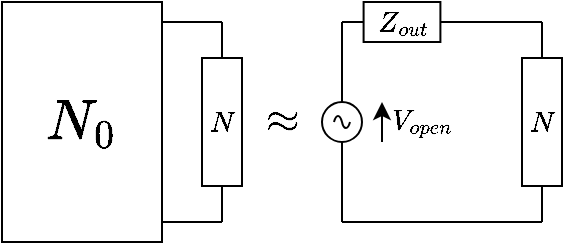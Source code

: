 <mxfile>
    <diagram id="W5Pi-7bP52F-6AvtKg2z" name="ページ1">
        <mxGraphModel dx="555" dy="399" grid="1" gridSize="10" guides="1" tooltips="1" connect="1" arrows="1" fold="1" page="1" pageScale="1" pageWidth="827" pageHeight="1169" math="1" shadow="0">
            <root>
                <mxCell id="0"/>
                <mxCell id="1" parent="0"/>
                <mxCell id="2" value="&lt;font style=&quot;font-size: 24px;&quot;&gt;\(N_0\)&lt;/font&gt;" style="rounded=0;whiteSpace=wrap;html=1;fillColor=none;" parent="1" vertex="1">
                    <mxGeometry width="80" height="120" as="geometry"/>
                </mxCell>
                <mxCell id="3" value="\(N\)" style="pointerEvents=1;verticalLabelPosition=middle;shadow=0;dashed=0;align=center;html=1;verticalAlign=middle;shape=mxgraph.electrical.resistors.resistor_1;rotation=90;labelPosition=center;horizontal=0;fillColor=none;" parent="1" vertex="1">
                    <mxGeometry x="60" y="50" width="100" height="20" as="geometry"/>
                </mxCell>
                <mxCell id="4" value="" style="endArrow=none;html=1;entryX=0;entryY=0.5;entryDx=0;entryDy=0;entryPerimeter=0;" parent="1" target="3" edge="1">
                    <mxGeometry width="50" height="50" relative="1" as="geometry">
                        <mxPoint x="80" y="10" as="sourcePoint"/>
                        <mxPoint x="210" y="40" as="targetPoint"/>
                    </mxGeometry>
                </mxCell>
                <mxCell id="5" value="" style="pointerEvents=1;verticalLabelPosition=bottom;shadow=0;dashed=0;align=center;html=1;verticalAlign=top;shape=mxgraph.electrical.signal_sources.source;aspect=fixed;points=[[0.5,0,0],[1,0.5,0],[0.5,1,0],[0,0.5,0]];elSignalType=ac;fillColor=none;" parent="1" vertex="1">
                    <mxGeometry x="160" y="50" width="20" height="20" as="geometry"/>
                </mxCell>
                <mxCell id="6" value="\(Z_{out}\)" style="pointerEvents=1;verticalLabelPosition=middle;shadow=0;dashed=0;align=center;html=1;verticalAlign=middle;shape=mxgraph.electrical.resistors.resistor_1;labelPosition=center;fillColor=none;" parent="1" vertex="1">
                    <mxGeometry x="170" width="60" height="20" as="geometry"/>
                </mxCell>
                <mxCell id="8" value="" style="endArrow=none;html=1;exitX=0;exitY=0.5;exitDx=0;exitDy=0;exitPerimeter=0;entryX=0.5;entryY=0;entryDx=0;entryDy=0;entryPerimeter=0;" parent="1" source="6" target="5" edge="1">
                    <mxGeometry width="50" height="50" relative="1" as="geometry">
                        <mxPoint x="270" y="90" as="sourcePoint"/>
                        <mxPoint x="320" y="40" as="targetPoint"/>
                    </mxGeometry>
                </mxCell>
                <mxCell id="9" value="" style="endArrow=classic;html=1;entryX=0;entryY=0;entryDx=0;entryDy=0;exitX=0;exitY=1;exitDx=0;exitDy=0;" parent="1" source="16" target="16" edge="1">
                    <mxGeometry width="50" height="50" relative="1" as="geometry">
                        <mxPoint x="190" y="70" as="sourcePoint"/>
                        <mxPoint x="190" y="50" as="targetPoint"/>
                    </mxGeometry>
                </mxCell>
                <mxCell id="11" value="" style="endArrow=none;html=1;entryX=1;entryY=0.5;entryDx=0;entryDy=0;entryPerimeter=0;" parent="1" target="3" edge="1">
                    <mxGeometry width="50" height="50" relative="1" as="geometry">
                        <mxPoint x="80" y="110" as="sourcePoint"/>
                        <mxPoint x="170" y="70" as="targetPoint"/>
                    </mxGeometry>
                </mxCell>
                <mxCell id="12" value="" style="endArrow=none;html=1;exitX=0.5;exitY=1;exitDx=0;exitDy=0;exitPerimeter=0;" parent="1" source="5" edge="1">
                    <mxGeometry width="50" height="50" relative="1" as="geometry">
                        <mxPoint x="190" y="120" as="sourcePoint"/>
                        <mxPoint x="170" y="110" as="targetPoint"/>
                    </mxGeometry>
                </mxCell>
                <mxCell id="13" value="\(N\)" style="pointerEvents=1;verticalLabelPosition=middle;shadow=0;dashed=0;align=center;html=1;verticalAlign=middle;shape=mxgraph.electrical.resistors.resistor_1;rotation=90;labelPosition=center;horizontal=0;fillColor=none;" parent="1" vertex="1">
                    <mxGeometry x="220" y="50" width="100" height="20" as="geometry"/>
                </mxCell>
                <mxCell id="14" value="" style="endArrow=none;html=1;entryX=1;entryY=0.5;entryDx=0;entryDy=0;entryPerimeter=0;" parent="1" target="13" edge="1">
                    <mxGeometry width="50" height="50" relative="1" as="geometry">
                        <mxPoint x="170" y="110" as="sourcePoint"/>
                        <mxPoint x="260" y="80" as="targetPoint"/>
                    </mxGeometry>
                </mxCell>
                <mxCell id="15" value="" style="endArrow=none;html=1;exitX=1;exitY=0.5;exitDx=0;exitDy=0;exitPerimeter=0;entryX=0;entryY=0.5;entryDx=0;entryDy=0;entryPerimeter=0;" parent="1" source="6" target="13" edge="1">
                    <mxGeometry width="50" height="50" relative="1" as="geometry">
                        <mxPoint x="220" y="110" as="sourcePoint"/>
                        <mxPoint x="270" y="60" as="targetPoint"/>
                    </mxGeometry>
                </mxCell>
                <mxCell id="16" value="\(V_{open}\)" style="text;html=1;align=center;verticalAlign=middle;whiteSpace=wrap;rounded=0;" parent="1" vertex="1">
                    <mxGeometry x="190" y="50" width="40" height="20" as="geometry"/>
                </mxCell>
                <mxCell id="17" value="&lt;font style=&quot;font-size: 18px;&quot;&gt;\(\approx\)&lt;/font&gt;" style="text;html=1;align=center;verticalAlign=middle;whiteSpace=wrap;rounded=0;" parent="1" vertex="1">
                    <mxGeometry x="120" y="40" width="40" height="40" as="geometry"/>
                </mxCell>
            </root>
        </mxGraphModel>
    </diagram>
</mxfile>